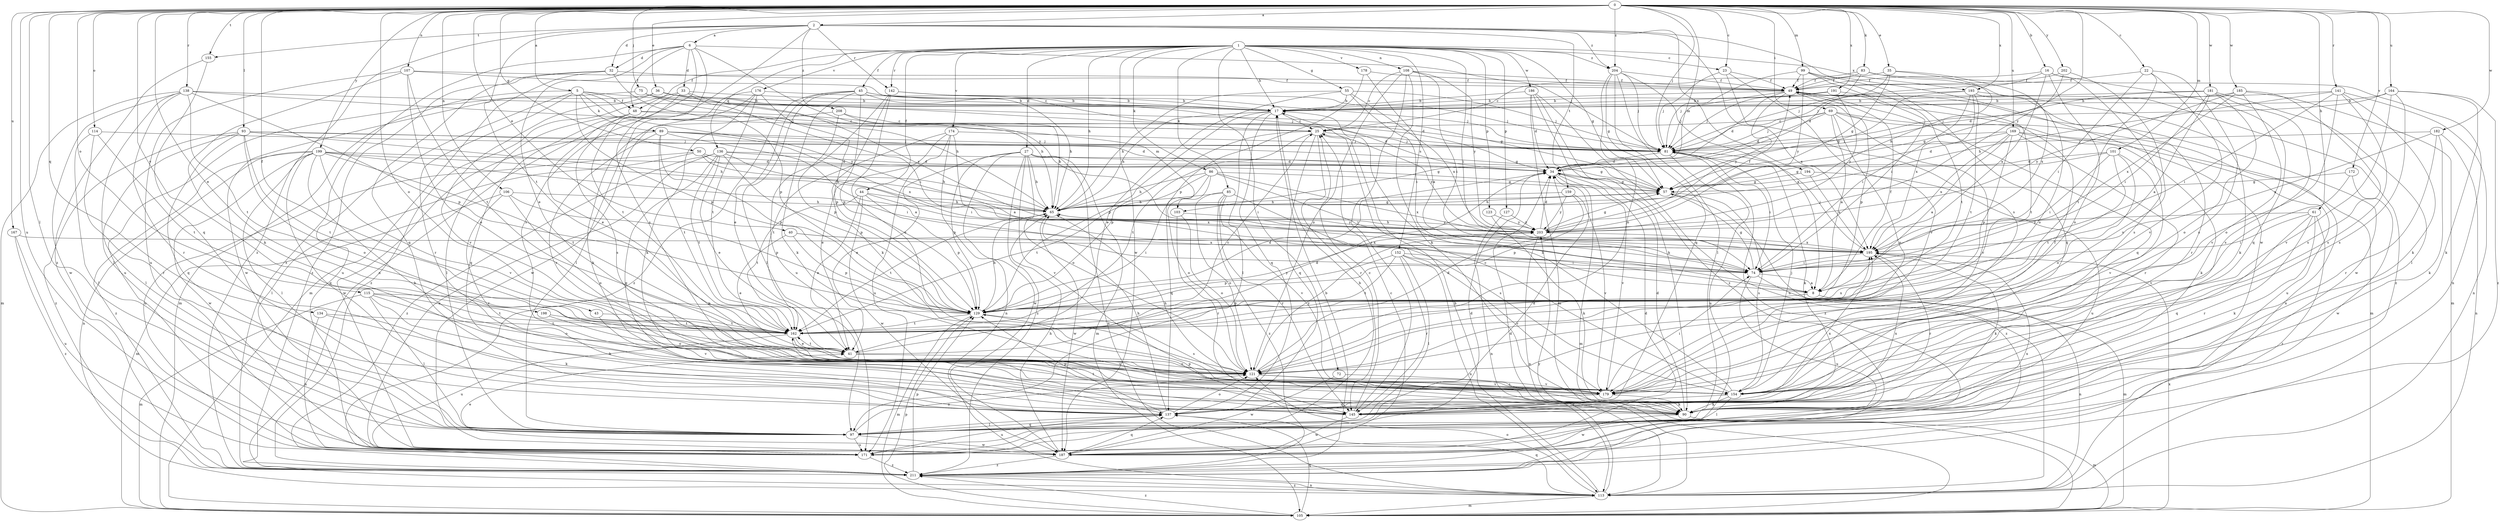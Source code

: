 strict digraph  {
0;
1;
2;
5;
6;
8;
16;
17;
22;
23;
25;
27;
32;
33;
34;
35;
36;
40;
41;
43;
44;
45;
48;
49;
50;
55;
57;
61;
65;
69;
72;
74;
75;
81;
83;
85;
86;
89;
90;
93;
97;
99;
101;
103;
105;
106;
107;
108;
113;
114;
115;
121;
123;
127;
129;
134;
136;
137;
138;
141;
142;
145;
152;
154;
155;
159;
162;
164;
167;
169;
171;
172;
174;
176;
178;
179;
181;
182;
185;
186;
187;
191;
193;
194;
195;
198;
199;
202;
203;
204;
208;
211;
0 -> 2  [label=a];
0 -> 5  [label=a];
0 -> 16  [label=b];
0 -> 22  [label=c];
0 -> 23  [label=c];
0 -> 35  [label=e];
0 -> 36  [label=e];
0 -> 40  [label=e];
0 -> 41  [label=e];
0 -> 43  [label=f];
0 -> 50  [label=g];
0 -> 61  [label=h];
0 -> 69  [label=i];
0 -> 75  [label=j];
0 -> 81  [label=j];
0 -> 83  [label=k];
0 -> 93  [label=l];
0 -> 97  [label=l];
0 -> 99  [label=m];
0 -> 101  [label=m];
0 -> 103  [label=m];
0 -> 106  [label=n];
0 -> 107  [label=n];
0 -> 114  [label=o];
0 -> 115  [label=o];
0 -> 121  [label=o];
0 -> 134  [label=q];
0 -> 138  [label=r];
0 -> 141  [label=r];
0 -> 155  [label=t];
0 -> 164  [label=u];
0 -> 167  [label=u];
0 -> 169  [label=u];
0 -> 171  [label=u];
0 -> 172  [label=v];
0 -> 181  [label=w];
0 -> 182  [label=w];
0 -> 185  [label=w];
0 -> 191  [label=x];
0 -> 193  [label=x];
0 -> 198  [label=y];
0 -> 199  [label=y];
0 -> 202  [label=y];
0 -> 203  [label=y];
0 -> 204  [label=z];
1 -> 17  [label=b];
1 -> 23  [label=c];
1 -> 27  [label=d];
1 -> 44  [label=f];
1 -> 45  [label=f];
1 -> 48  [label=f];
1 -> 55  [label=g];
1 -> 57  [label=g];
1 -> 65  [label=h];
1 -> 72  [label=i];
1 -> 74  [label=i];
1 -> 85  [label=k];
1 -> 86  [label=k];
1 -> 108  [label=n];
1 -> 123  [label=p];
1 -> 127  [label=p];
1 -> 136  [label=q];
1 -> 142  [label=r];
1 -> 152  [label=s];
1 -> 174  [label=v];
1 -> 176  [label=v];
1 -> 178  [label=v];
1 -> 186  [label=w];
1 -> 187  [label=w];
1 -> 193  [label=x];
1 -> 204  [label=z];
2 -> 6  [label=a];
2 -> 32  [label=d];
2 -> 142  [label=r];
2 -> 145  [label=r];
2 -> 154  [label=s];
2 -> 155  [label=t];
2 -> 159  [label=t];
2 -> 162  [label=t];
2 -> 187  [label=w];
2 -> 194  [label=x];
2 -> 204  [label=z];
2 -> 208  [label=z];
2 -> 211  [label=z];
5 -> 48  [label=f];
5 -> 57  [label=g];
5 -> 89  [label=k];
5 -> 103  [label=m];
5 -> 105  [label=m];
5 -> 129  [label=p];
5 -> 145  [label=r];
5 -> 171  [label=u];
5 -> 203  [label=y];
6 -> 32  [label=d];
6 -> 33  [label=d];
6 -> 41  [label=e];
6 -> 48  [label=f];
6 -> 81  [label=j];
6 -> 113  [label=n];
6 -> 154  [label=s];
6 -> 203  [label=y];
6 -> 211  [label=z];
8 -> 49  [label=f];
8 -> 113  [label=n];
8 -> 129  [label=p];
16 -> 49  [label=f];
16 -> 81  [label=j];
16 -> 121  [label=o];
16 -> 137  [label=q];
16 -> 154  [label=s];
16 -> 195  [label=x];
17 -> 25  [label=c];
17 -> 65  [label=h];
17 -> 97  [label=l];
17 -> 129  [label=p];
17 -> 137  [label=q];
22 -> 49  [label=f];
22 -> 74  [label=i];
22 -> 154  [label=s];
22 -> 162  [label=t];
22 -> 179  [label=v];
23 -> 49  [label=f];
23 -> 81  [label=j];
23 -> 179  [label=v];
23 -> 195  [label=x];
25 -> 81  [label=j];
25 -> 129  [label=p];
25 -> 137  [label=q];
25 -> 145  [label=r];
25 -> 162  [label=t];
25 -> 203  [label=y];
27 -> 34  [label=d];
27 -> 41  [label=e];
27 -> 65  [label=h];
27 -> 105  [label=m];
27 -> 113  [label=n];
27 -> 121  [label=o];
27 -> 129  [label=p];
27 -> 179  [label=v];
27 -> 187  [label=w];
27 -> 211  [label=z];
32 -> 49  [label=f];
32 -> 105  [label=m];
32 -> 129  [label=p];
32 -> 137  [label=q];
32 -> 211  [label=z];
33 -> 17  [label=b];
33 -> 41  [label=e];
33 -> 74  [label=i];
33 -> 162  [label=t];
33 -> 203  [label=y];
33 -> 211  [label=z];
34 -> 57  [label=g];
34 -> 105  [label=m];
34 -> 179  [label=v];
35 -> 34  [label=d];
35 -> 49  [label=f];
35 -> 57  [label=g];
35 -> 65  [label=h];
35 -> 195  [label=x];
36 -> 17  [label=b];
36 -> 65  [label=h];
36 -> 81  [label=j];
36 -> 179  [label=v];
36 -> 187  [label=w];
40 -> 41  [label=e];
40 -> 74  [label=i];
40 -> 129  [label=p];
40 -> 195  [label=x];
41 -> 25  [label=c];
41 -> 34  [label=d];
41 -> 121  [label=o];
41 -> 162  [label=t];
43 -> 162  [label=t];
43 -> 179  [label=v];
44 -> 41  [label=e];
44 -> 65  [label=h];
44 -> 129  [label=p];
44 -> 162  [label=t];
44 -> 187  [label=w];
44 -> 195  [label=x];
45 -> 17  [label=b];
45 -> 41  [label=e];
45 -> 65  [label=h];
45 -> 81  [label=j];
45 -> 90  [label=k];
45 -> 97  [label=l];
45 -> 129  [label=p];
45 -> 211  [label=z];
48 -> 25  [label=c];
48 -> 34  [label=d];
48 -> 97  [label=l];
48 -> 137  [label=q];
48 -> 154  [label=s];
49 -> 17  [label=b];
49 -> 34  [label=d];
49 -> 81  [label=j];
49 -> 129  [label=p];
49 -> 137  [label=q];
49 -> 187  [label=w];
49 -> 203  [label=y];
49 -> 211  [label=z];
50 -> 34  [label=d];
50 -> 57  [label=g];
50 -> 65  [label=h];
50 -> 97  [label=l];
50 -> 171  [label=u];
55 -> 17  [label=b];
55 -> 41  [label=e];
55 -> 65  [label=h];
55 -> 74  [label=i];
55 -> 81  [label=j];
55 -> 195  [label=x];
57 -> 65  [label=h];
57 -> 154  [label=s];
57 -> 211  [label=z];
61 -> 74  [label=i];
61 -> 90  [label=k];
61 -> 137  [label=q];
61 -> 145  [label=r];
61 -> 203  [label=y];
61 -> 211  [label=z];
65 -> 57  [label=g];
65 -> 162  [label=t];
65 -> 187  [label=w];
65 -> 203  [label=y];
69 -> 8  [label=a];
69 -> 25  [label=c];
69 -> 34  [label=d];
69 -> 81  [label=j];
69 -> 105  [label=m];
69 -> 113  [label=n];
69 -> 121  [label=o];
69 -> 179  [label=v];
72 -> 179  [label=v];
72 -> 187  [label=w];
74 -> 8  [label=a];
74 -> 57  [label=g];
74 -> 105  [label=m];
74 -> 171  [label=u];
75 -> 17  [label=b];
75 -> 34  [label=d];
75 -> 65  [label=h];
75 -> 171  [label=u];
81 -> 34  [label=d];
81 -> 74  [label=i];
81 -> 90  [label=k];
81 -> 171  [label=u];
81 -> 211  [label=z];
83 -> 25  [label=c];
83 -> 49  [label=f];
83 -> 81  [label=j];
83 -> 113  [label=n];
83 -> 121  [label=o];
85 -> 65  [label=h];
85 -> 121  [label=o];
85 -> 145  [label=r];
85 -> 154  [label=s];
85 -> 179  [label=v];
85 -> 211  [label=z];
86 -> 57  [label=g];
86 -> 65  [label=h];
86 -> 74  [label=i];
86 -> 121  [label=o];
86 -> 137  [label=q];
86 -> 162  [label=t];
86 -> 195  [label=x];
89 -> 8  [label=a];
89 -> 57  [label=g];
89 -> 81  [label=j];
89 -> 129  [label=p];
89 -> 162  [label=t];
89 -> 179  [label=v];
89 -> 187  [label=w];
89 -> 195  [label=x];
90 -> 34  [label=d];
90 -> 105  [label=m];
90 -> 187  [label=w];
93 -> 34  [label=d];
93 -> 65  [label=h];
93 -> 81  [label=j];
93 -> 97  [label=l];
93 -> 121  [label=o];
93 -> 137  [label=q];
93 -> 162  [label=t];
93 -> 211  [label=z];
97 -> 34  [label=d];
97 -> 121  [label=o];
97 -> 137  [label=q];
97 -> 171  [label=u];
97 -> 187  [label=w];
99 -> 49  [label=f];
99 -> 74  [label=i];
99 -> 81  [label=j];
99 -> 137  [label=q];
99 -> 162  [label=t];
99 -> 203  [label=y];
101 -> 34  [label=d];
101 -> 57  [label=g];
101 -> 74  [label=i];
101 -> 121  [label=o];
101 -> 162  [label=t];
101 -> 179  [label=v];
103 -> 121  [label=o];
103 -> 145  [label=r];
103 -> 203  [label=y];
105 -> 129  [label=p];
105 -> 137  [label=q];
105 -> 195  [label=x];
105 -> 211  [label=z];
106 -> 65  [label=h];
106 -> 105  [label=m];
106 -> 121  [label=o];
106 -> 129  [label=p];
106 -> 145  [label=r];
107 -> 25  [label=c];
107 -> 49  [label=f];
107 -> 90  [label=k];
107 -> 121  [label=o];
107 -> 162  [label=t];
107 -> 171  [label=u];
108 -> 25  [label=c];
108 -> 49  [label=f];
108 -> 74  [label=i];
108 -> 90  [label=k];
108 -> 121  [label=o];
108 -> 145  [label=r];
108 -> 203  [label=y];
113 -> 17  [label=b];
113 -> 34  [label=d];
113 -> 105  [label=m];
113 -> 121  [label=o];
113 -> 137  [label=q];
113 -> 203  [label=y];
113 -> 211  [label=z];
114 -> 81  [label=j];
114 -> 97  [label=l];
114 -> 145  [label=r];
114 -> 162  [label=t];
115 -> 90  [label=k];
115 -> 97  [label=l];
115 -> 105  [label=m];
115 -> 121  [label=o];
115 -> 129  [label=p];
115 -> 162  [label=t];
121 -> 34  [label=d];
121 -> 154  [label=s];
121 -> 179  [label=v];
121 -> 203  [label=y];
123 -> 90  [label=k];
123 -> 203  [label=y];
127 -> 113  [label=n];
127 -> 203  [label=y];
129 -> 34  [label=d];
129 -> 65  [label=h];
129 -> 105  [label=m];
129 -> 154  [label=s];
129 -> 162  [label=t];
129 -> 203  [label=y];
134 -> 90  [label=k];
134 -> 162  [label=t];
134 -> 171  [label=u];
136 -> 34  [label=d];
136 -> 41  [label=e];
136 -> 57  [label=g];
136 -> 74  [label=i];
136 -> 129  [label=p];
136 -> 137  [label=q];
136 -> 162  [label=t];
136 -> 171  [label=u];
136 -> 211  [label=z];
137 -> 65  [label=h];
137 -> 97  [label=l];
137 -> 121  [label=o];
137 -> 129  [label=p];
137 -> 171  [label=u];
137 -> 195  [label=x];
138 -> 17  [label=b];
138 -> 81  [label=j];
138 -> 97  [label=l];
138 -> 105  [label=m];
138 -> 129  [label=p];
138 -> 145  [label=r];
138 -> 162  [label=t];
138 -> 187  [label=w];
141 -> 17  [label=b];
141 -> 65  [label=h];
141 -> 74  [label=i];
141 -> 90  [label=k];
141 -> 113  [label=n];
141 -> 121  [label=o];
141 -> 154  [label=s];
142 -> 17  [label=b];
142 -> 81  [label=j];
142 -> 90  [label=k];
142 -> 121  [label=o];
142 -> 171  [label=u];
145 -> 25  [label=c];
145 -> 129  [label=p];
145 -> 162  [label=t];
145 -> 187  [label=w];
145 -> 195  [label=x];
152 -> 74  [label=i];
152 -> 97  [label=l];
152 -> 113  [label=n];
152 -> 129  [label=p];
152 -> 145  [label=r];
152 -> 162  [label=t];
152 -> 179  [label=v];
154 -> 17  [label=b];
154 -> 25  [label=c];
154 -> 49  [label=f];
154 -> 65  [label=h];
154 -> 81  [label=j];
154 -> 90  [label=k];
154 -> 97  [label=l];
154 -> 145  [label=r];
155 -> 137  [label=q];
155 -> 211  [label=z];
159 -> 65  [label=h];
159 -> 129  [label=p];
159 -> 179  [label=v];
159 -> 203  [label=y];
162 -> 41  [label=e];
162 -> 171  [label=u];
162 -> 179  [label=v];
162 -> 195  [label=x];
164 -> 17  [label=b];
164 -> 81  [label=j];
164 -> 90  [label=k];
164 -> 154  [label=s];
164 -> 179  [label=v];
164 -> 211  [label=z];
167 -> 171  [label=u];
167 -> 195  [label=x];
167 -> 211  [label=z];
169 -> 8  [label=a];
169 -> 34  [label=d];
169 -> 81  [label=j];
169 -> 90  [label=k];
169 -> 129  [label=p];
169 -> 145  [label=r];
169 -> 171  [label=u];
169 -> 195  [label=x];
171 -> 34  [label=d];
171 -> 195  [label=x];
171 -> 211  [label=z];
172 -> 57  [label=g];
172 -> 179  [label=v];
172 -> 187  [label=w];
174 -> 8  [label=a];
174 -> 41  [label=e];
174 -> 81  [label=j];
174 -> 113  [label=n];
174 -> 162  [label=t];
174 -> 171  [label=u];
176 -> 17  [label=b];
176 -> 90  [label=k];
176 -> 97  [label=l];
176 -> 129  [label=p];
176 -> 162  [label=t];
176 -> 187  [label=w];
178 -> 8  [label=a];
178 -> 49  [label=f];
178 -> 129  [label=p];
179 -> 74  [label=i];
179 -> 90  [label=k];
179 -> 137  [label=q];
181 -> 8  [label=a];
181 -> 17  [label=b];
181 -> 57  [label=g];
181 -> 74  [label=i];
181 -> 97  [label=l];
181 -> 121  [label=o];
181 -> 154  [label=s];
182 -> 81  [label=j];
182 -> 90  [label=k];
182 -> 113  [label=n];
182 -> 145  [label=r];
182 -> 195  [label=x];
185 -> 17  [label=b];
185 -> 105  [label=m];
185 -> 154  [label=s];
185 -> 179  [label=v];
185 -> 195  [label=x];
185 -> 203  [label=y];
186 -> 17  [label=b];
186 -> 34  [label=d];
186 -> 90  [label=k];
186 -> 105  [label=m];
186 -> 113  [label=n];
186 -> 211  [label=z];
187 -> 17  [label=b];
187 -> 25  [label=c];
187 -> 34  [label=d];
187 -> 41  [label=e];
187 -> 65  [label=h];
187 -> 137  [label=q];
187 -> 211  [label=z];
191 -> 17  [label=b];
191 -> 81  [label=j];
191 -> 162  [label=t];
191 -> 203  [label=y];
193 -> 17  [label=b];
193 -> 57  [label=g];
193 -> 74  [label=i];
193 -> 90  [label=k];
193 -> 145  [label=r];
193 -> 162  [label=t];
193 -> 195  [label=x];
194 -> 57  [label=g];
194 -> 171  [label=u];
194 -> 195  [label=x];
195 -> 74  [label=i];
195 -> 81  [label=j];
195 -> 90  [label=k];
195 -> 145  [label=r];
198 -> 121  [label=o];
198 -> 162  [label=t];
199 -> 34  [label=d];
199 -> 65  [label=h];
199 -> 74  [label=i];
199 -> 90  [label=k];
199 -> 97  [label=l];
199 -> 113  [label=n];
199 -> 137  [label=q];
199 -> 162  [label=t];
199 -> 179  [label=v];
199 -> 187  [label=w];
199 -> 211  [label=z];
202 -> 34  [label=d];
202 -> 49  [label=f];
202 -> 179  [label=v];
203 -> 34  [label=d];
203 -> 49  [label=f];
203 -> 57  [label=g];
203 -> 65  [label=h];
203 -> 113  [label=n];
203 -> 195  [label=x];
204 -> 8  [label=a];
204 -> 49  [label=f];
204 -> 57  [label=g];
204 -> 81  [label=j];
204 -> 97  [label=l];
204 -> 121  [label=o];
204 -> 137  [label=q];
208 -> 25  [label=c];
208 -> 65  [label=h];
208 -> 90  [label=k];
208 -> 129  [label=p];
211 -> 17  [label=b];
211 -> 113  [label=n];
211 -> 129  [label=p];
}
